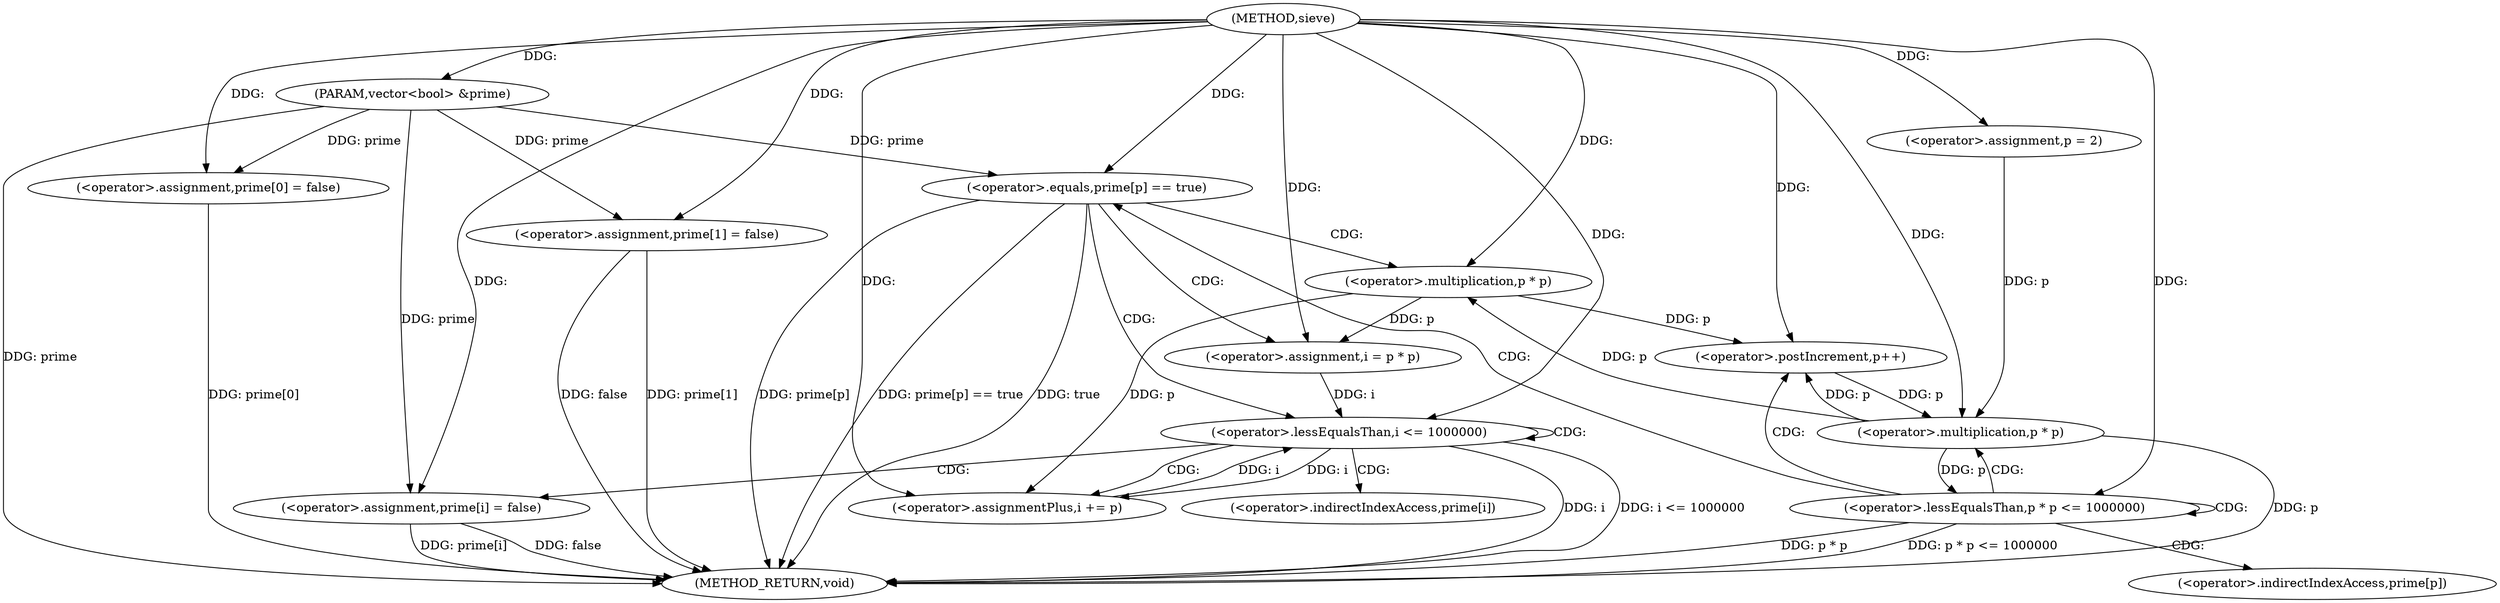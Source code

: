 digraph "sieve" {  
"1000349" [label = "(METHOD,sieve)" ]
"1000400" [label = "(METHOD_RETURN,void)" ]
"1000350" [label = "(PARAM,vector<bool> &prime)" ]
"1000352" [label = "(<operator>.assignment,prime[0] = false)" ]
"1000357" [label = "(<operator>.assignment,prime[1] = false)" ]
"1000364" [label = "(<operator>.assignment,p = 2)" ]
"1000367" [label = "(<operator>.lessEqualsThan,p * p <= 1000000)" ]
"1000372" [label = "(<operator>.postIncrement,p++)" ]
"1000368" [label = "(<operator>.multiplication,p * p)" ]
"1000376" [label = "(<operator>.equals,prime[p] == true)" ]
"1000384" [label = "(<operator>.assignment,i = p * p)" ]
"1000389" [label = "(<operator>.lessEqualsThan,i <= 1000000)" ]
"1000392" [label = "(<operator>.assignmentPlus,i += p)" ]
"1000395" [label = "(<operator>.assignment,prime[i] = false)" ]
"1000386" [label = "(<operator>.multiplication,p * p)" ]
"1000377" [label = "(<operator>.indirectIndexAccess,prime[p])" ]
"1000396" [label = "(<operator>.indirectIndexAccess,prime[i])" ]
  "1000350" -> "1000400"  [ label = "DDG: prime"] 
  "1000352" -> "1000400"  [ label = "DDG: prime[0]"] 
  "1000357" -> "1000400"  [ label = "DDG: prime[1]"] 
  "1000357" -> "1000400"  [ label = "DDG: false"] 
  "1000368" -> "1000400"  [ label = "DDG: p"] 
  "1000367" -> "1000400"  [ label = "DDG: p * p"] 
  "1000367" -> "1000400"  [ label = "DDG: p * p <= 1000000"] 
  "1000376" -> "1000400"  [ label = "DDG: prime[p]"] 
  "1000376" -> "1000400"  [ label = "DDG: prime[p] == true"] 
  "1000389" -> "1000400"  [ label = "DDG: i"] 
  "1000389" -> "1000400"  [ label = "DDG: i <= 1000000"] 
  "1000395" -> "1000400"  [ label = "DDG: prime[i]"] 
  "1000395" -> "1000400"  [ label = "DDG: false"] 
  "1000376" -> "1000400"  [ label = "DDG: true"] 
  "1000349" -> "1000350"  [ label = "DDG: "] 
  "1000349" -> "1000352"  [ label = "DDG: "] 
  "1000349" -> "1000357"  [ label = "DDG: "] 
  "1000350" -> "1000352"  [ label = "DDG: prime"] 
  "1000350" -> "1000357"  [ label = "DDG: prime"] 
  "1000349" -> "1000364"  [ label = "DDG: "] 
  "1000368" -> "1000367"  [ label = "DDG: p"] 
  "1000349" -> "1000367"  [ label = "DDG: "] 
  "1000368" -> "1000372"  [ label = "DDG: p"] 
  "1000386" -> "1000372"  [ label = "DDG: p"] 
  "1000349" -> "1000372"  [ label = "DDG: "] 
  "1000364" -> "1000368"  [ label = "DDG: p"] 
  "1000372" -> "1000368"  [ label = "DDG: p"] 
  "1000349" -> "1000368"  [ label = "DDG: "] 
  "1000350" -> "1000376"  [ label = "DDG: prime"] 
  "1000349" -> "1000376"  [ label = "DDG: "] 
  "1000386" -> "1000384"  [ label = "DDG: p"] 
  "1000386" -> "1000392"  [ label = "DDG: p"] 
  "1000349" -> "1000392"  [ label = "DDG: "] 
  "1000349" -> "1000395"  [ label = "DDG: "] 
  "1000349" -> "1000384"  [ label = "DDG: "] 
  "1000384" -> "1000389"  [ label = "DDG: i"] 
  "1000392" -> "1000389"  [ label = "DDG: i"] 
  "1000349" -> "1000389"  [ label = "DDG: "] 
  "1000389" -> "1000392"  [ label = "DDG: i"] 
  "1000350" -> "1000395"  [ label = "DDG: prime"] 
  "1000368" -> "1000386"  [ label = "DDG: p"] 
  "1000349" -> "1000386"  [ label = "DDG: "] 
  "1000367" -> "1000377"  [ label = "CDG: "] 
  "1000367" -> "1000367"  [ label = "CDG: "] 
  "1000367" -> "1000376"  [ label = "CDG: "] 
  "1000367" -> "1000372"  [ label = "CDG: "] 
  "1000367" -> "1000368"  [ label = "CDG: "] 
  "1000376" -> "1000389"  [ label = "CDG: "] 
  "1000376" -> "1000386"  [ label = "CDG: "] 
  "1000376" -> "1000384"  [ label = "CDG: "] 
  "1000389" -> "1000389"  [ label = "CDG: "] 
  "1000389" -> "1000396"  [ label = "CDG: "] 
  "1000389" -> "1000395"  [ label = "CDG: "] 
  "1000389" -> "1000392"  [ label = "CDG: "] 
}
